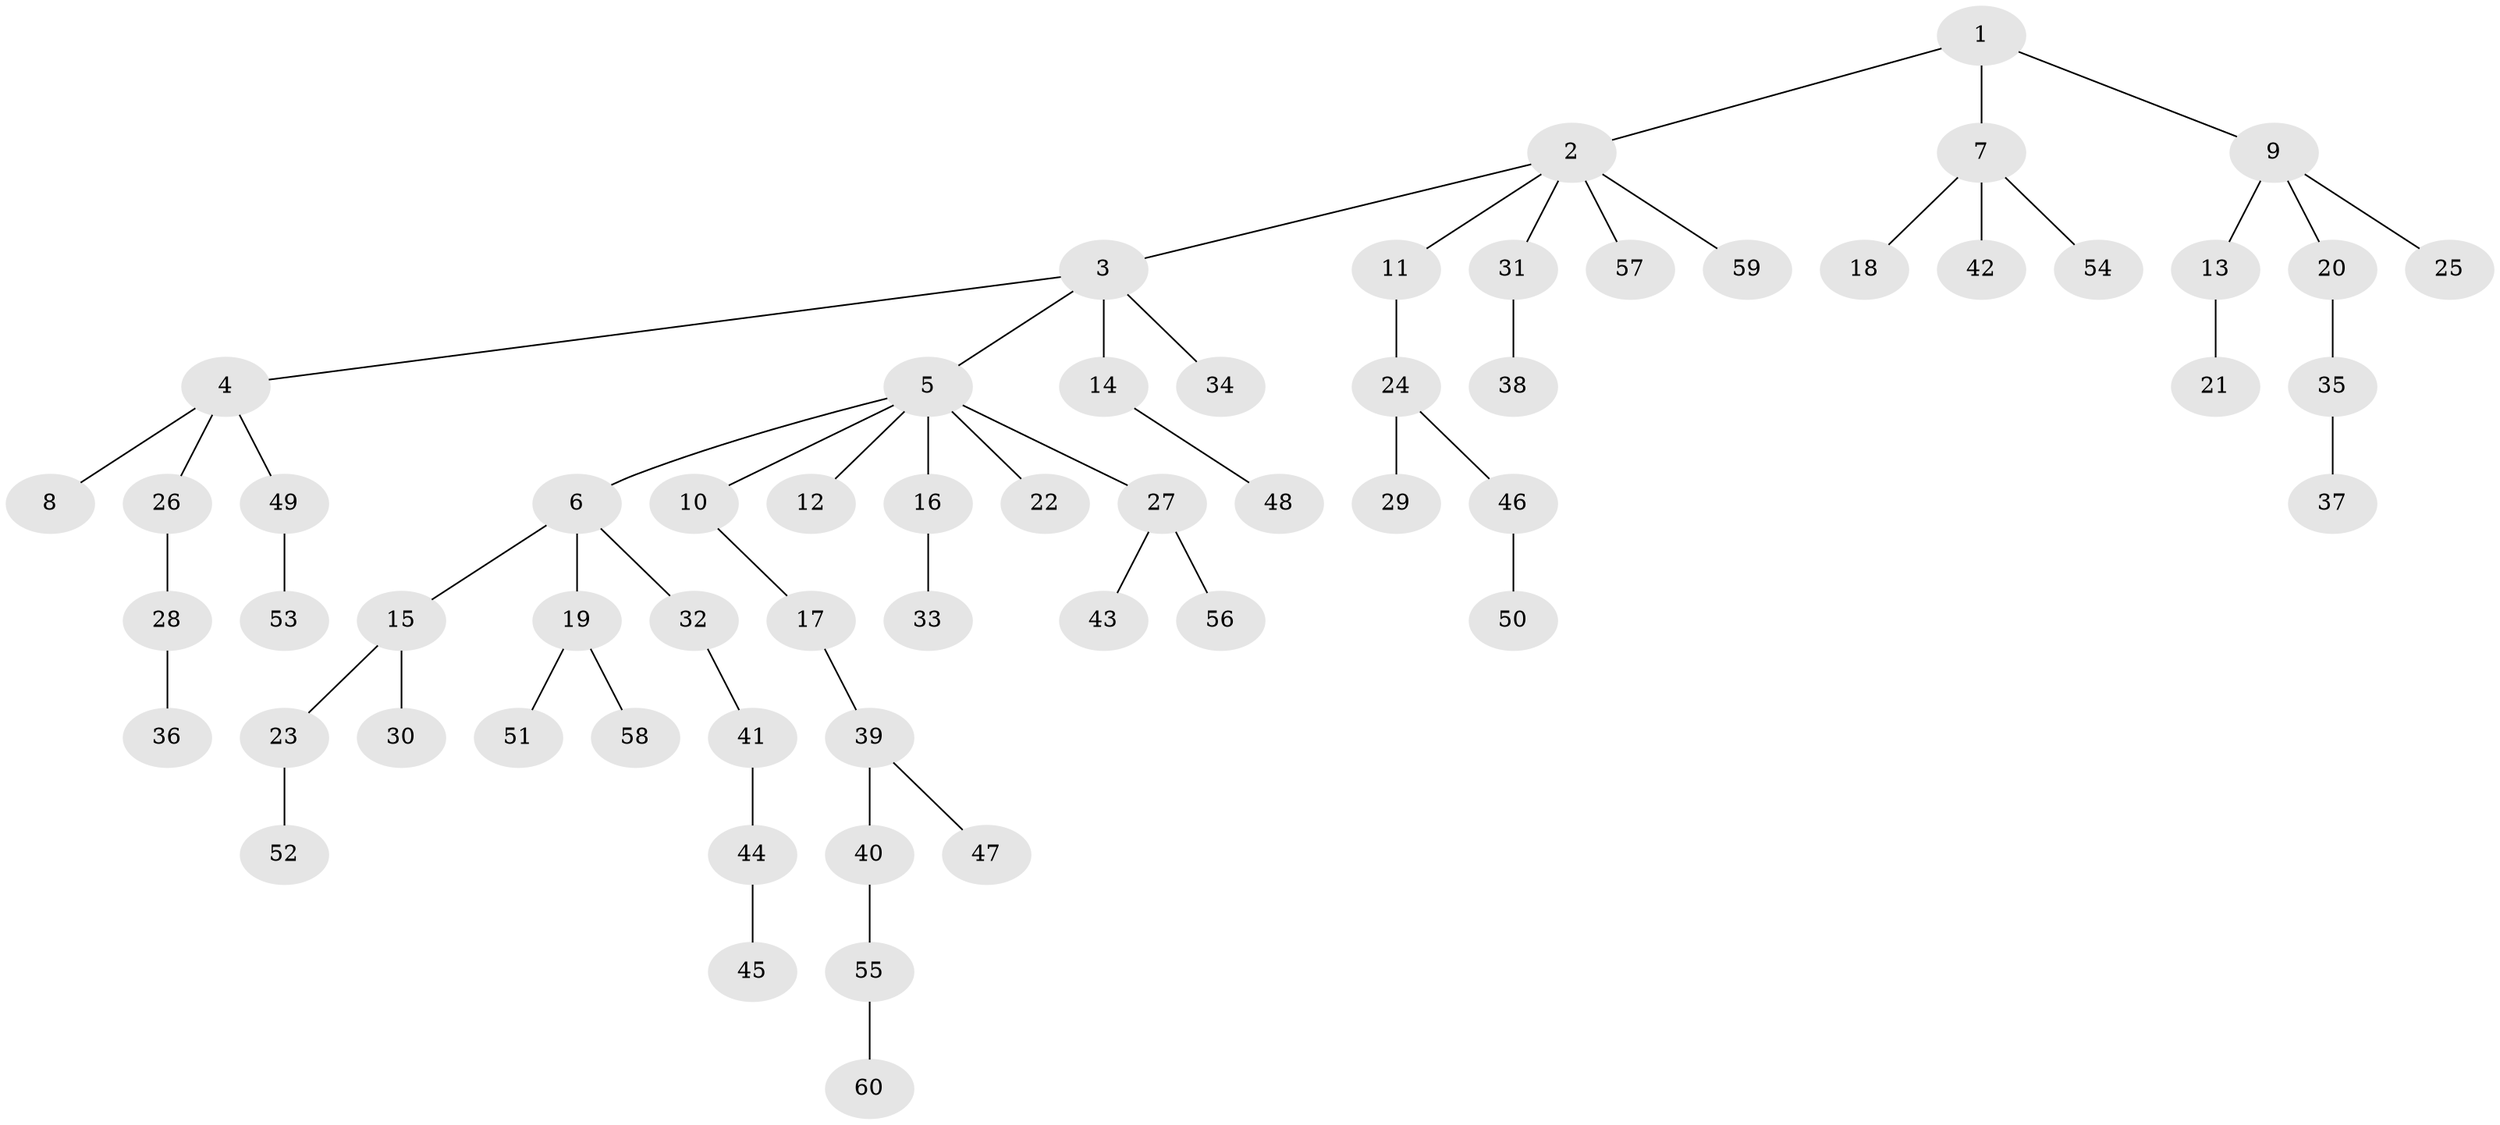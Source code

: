 // coarse degree distribution, {1: 0.6333333333333333, 2: 0.3, 4: 0.03333333333333333, 17: 0.03333333333333333}
// Generated by graph-tools (version 1.1) at 2025/57/03/04/25 21:57:06]
// undirected, 60 vertices, 59 edges
graph export_dot {
graph [start="1"]
  node [color=gray90,style=filled];
  1;
  2;
  3;
  4;
  5;
  6;
  7;
  8;
  9;
  10;
  11;
  12;
  13;
  14;
  15;
  16;
  17;
  18;
  19;
  20;
  21;
  22;
  23;
  24;
  25;
  26;
  27;
  28;
  29;
  30;
  31;
  32;
  33;
  34;
  35;
  36;
  37;
  38;
  39;
  40;
  41;
  42;
  43;
  44;
  45;
  46;
  47;
  48;
  49;
  50;
  51;
  52;
  53;
  54;
  55;
  56;
  57;
  58;
  59;
  60;
  1 -- 2;
  1 -- 7;
  1 -- 9;
  2 -- 3;
  2 -- 11;
  2 -- 31;
  2 -- 57;
  2 -- 59;
  3 -- 4;
  3 -- 5;
  3 -- 14;
  3 -- 34;
  4 -- 8;
  4 -- 26;
  4 -- 49;
  5 -- 6;
  5 -- 10;
  5 -- 12;
  5 -- 16;
  5 -- 22;
  5 -- 27;
  6 -- 15;
  6 -- 19;
  6 -- 32;
  7 -- 18;
  7 -- 42;
  7 -- 54;
  9 -- 13;
  9 -- 20;
  9 -- 25;
  10 -- 17;
  11 -- 24;
  13 -- 21;
  14 -- 48;
  15 -- 23;
  15 -- 30;
  16 -- 33;
  17 -- 39;
  19 -- 51;
  19 -- 58;
  20 -- 35;
  23 -- 52;
  24 -- 29;
  24 -- 46;
  26 -- 28;
  27 -- 43;
  27 -- 56;
  28 -- 36;
  31 -- 38;
  32 -- 41;
  35 -- 37;
  39 -- 40;
  39 -- 47;
  40 -- 55;
  41 -- 44;
  44 -- 45;
  46 -- 50;
  49 -- 53;
  55 -- 60;
}
